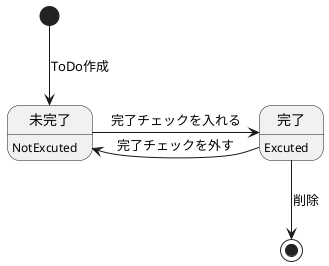 @startuml

[*] --> 未完了 : ToDo作成
未完了 : NotExcuted

未完了 -> 完了 : 完了チェックを入れる
完了 -> 未完了 : 完了チェックを外す
完了 : Excuted
完了 --> [*] : 削除

@enduml